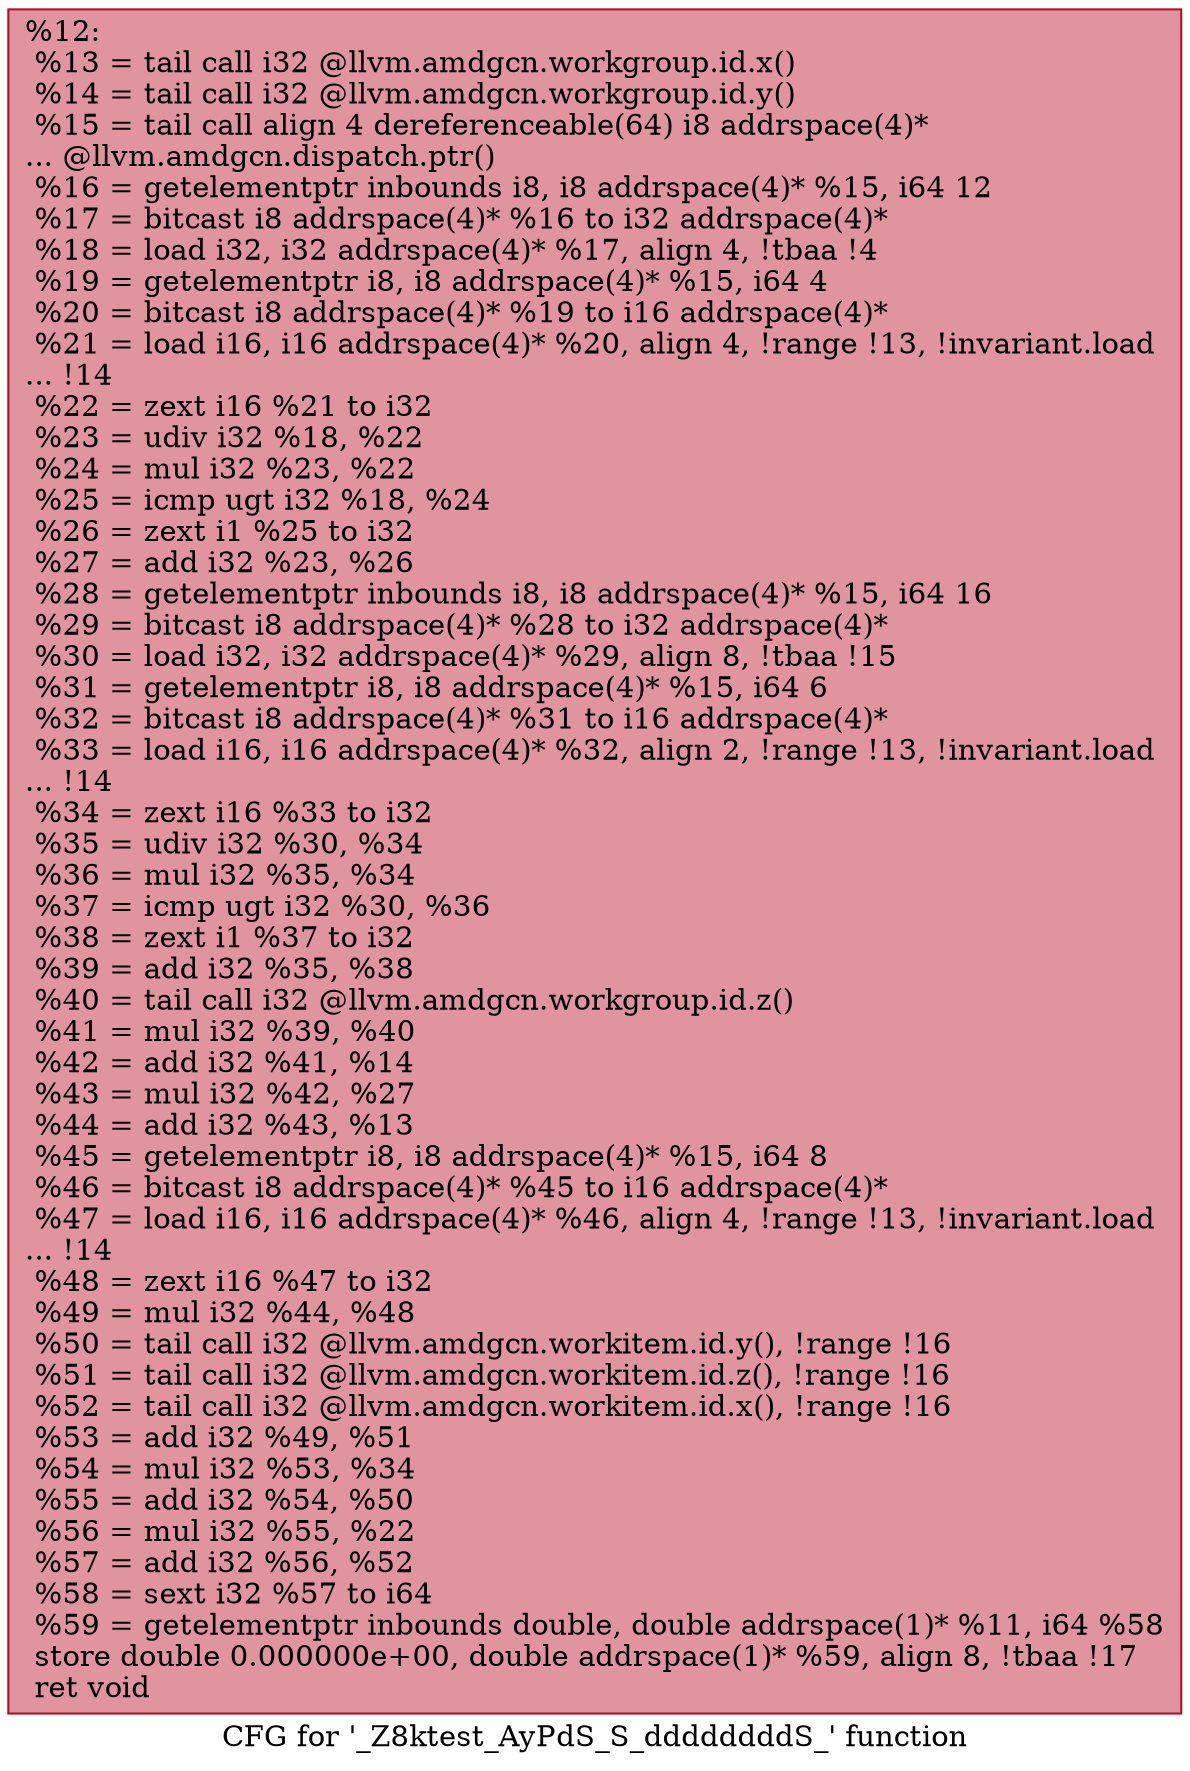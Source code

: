 digraph "CFG for '_Z8ktest_AyPdS_S_ddddddddS_' function" {
	label="CFG for '_Z8ktest_AyPdS_S_ddddddddS_' function";

	Node0x61abf20 [shape=record,color="#b70d28ff", style=filled, fillcolor="#b70d2870",label="{%12:\l  %13 = tail call i32 @llvm.amdgcn.workgroup.id.x()\l  %14 = tail call i32 @llvm.amdgcn.workgroup.id.y()\l  %15 = tail call align 4 dereferenceable(64) i8 addrspace(4)*\l... @llvm.amdgcn.dispatch.ptr()\l  %16 = getelementptr inbounds i8, i8 addrspace(4)* %15, i64 12\l  %17 = bitcast i8 addrspace(4)* %16 to i32 addrspace(4)*\l  %18 = load i32, i32 addrspace(4)* %17, align 4, !tbaa !4\l  %19 = getelementptr i8, i8 addrspace(4)* %15, i64 4\l  %20 = bitcast i8 addrspace(4)* %19 to i16 addrspace(4)*\l  %21 = load i16, i16 addrspace(4)* %20, align 4, !range !13, !invariant.load\l... !14\l  %22 = zext i16 %21 to i32\l  %23 = udiv i32 %18, %22\l  %24 = mul i32 %23, %22\l  %25 = icmp ugt i32 %18, %24\l  %26 = zext i1 %25 to i32\l  %27 = add i32 %23, %26\l  %28 = getelementptr inbounds i8, i8 addrspace(4)* %15, i64 16\l  %29 = bitcast i8 addrspace(4)* %28 to i32 addrspace(4)*\l  %30 = load i32, i32 addrspace(4)* %29, align 8, !tbaa !15\l  %31 = getelementptr i8, i8 addrspace(4)* %15, i64 6\l  %32 = bitcast i8 addrspace(4)* %31 to i16 addrspace(4)*\l  %33 = load i16, i16 addrspace(4)* %32, align 2, !range !13, !invariant.load\l... !14\l  %34 = zext i16 %33 to i32\l  %35 = udiv i32 %30, %34\l  %36 = mul i32 %35, %34\l  %37 = icmp ugt i32 %30, %36\l  %38 = zext i1 %37 to i32\l  %39 = add i32 %35, %38\l  %40 = tail call i32 @llvm.amdgcn.workgroup.id.z()\l  %41 = mul i32 %39, %40\l  %42 = add i32 %41, %14\l  %43 = mul i32 %42, %27\l  %44 = add i32 %43, %13\l  %45 = getelementptr i8, i8 addrspace(4)* %15, i64 8\l  %46 = bitcast i8 addrspace(4)* %45 to i16 addrspace(4)*\l  %47 = load i16, i16 addrspace(4)* %46, align 4, !range !13, !invariant.load\l... !14\l  %48 = zext i16 %47 to i32\l  %49 = mul i32 %44, %48\l  %50 = tail call i32 @llvm.amdgcn.workitem.id.y(), !range !16\l  %51 = tail call i32 @llvm.amdgcn.workitem.id.z(), !range !16\l  %52 = tail call i32 @llvm.amdgcn.workitem.id.x(), !range !16\l  %53 = add i32 %49, %51\l  %54 = mul i32 %53, %34\l  %55 = add i32 %54, %50\l  %56 = mul i32 %55, %22\l  %57 = add i32 %56, %52\l  %58 = sext i32 %57 to i64\l  %59 = getelementptr inbounds double, double addrspace(1)* %11, i64 %58\l  store double 0.000000e+00, double addrspace(1)* %59, align 8, !tbaa !17\l  ret void\l}"];
}
